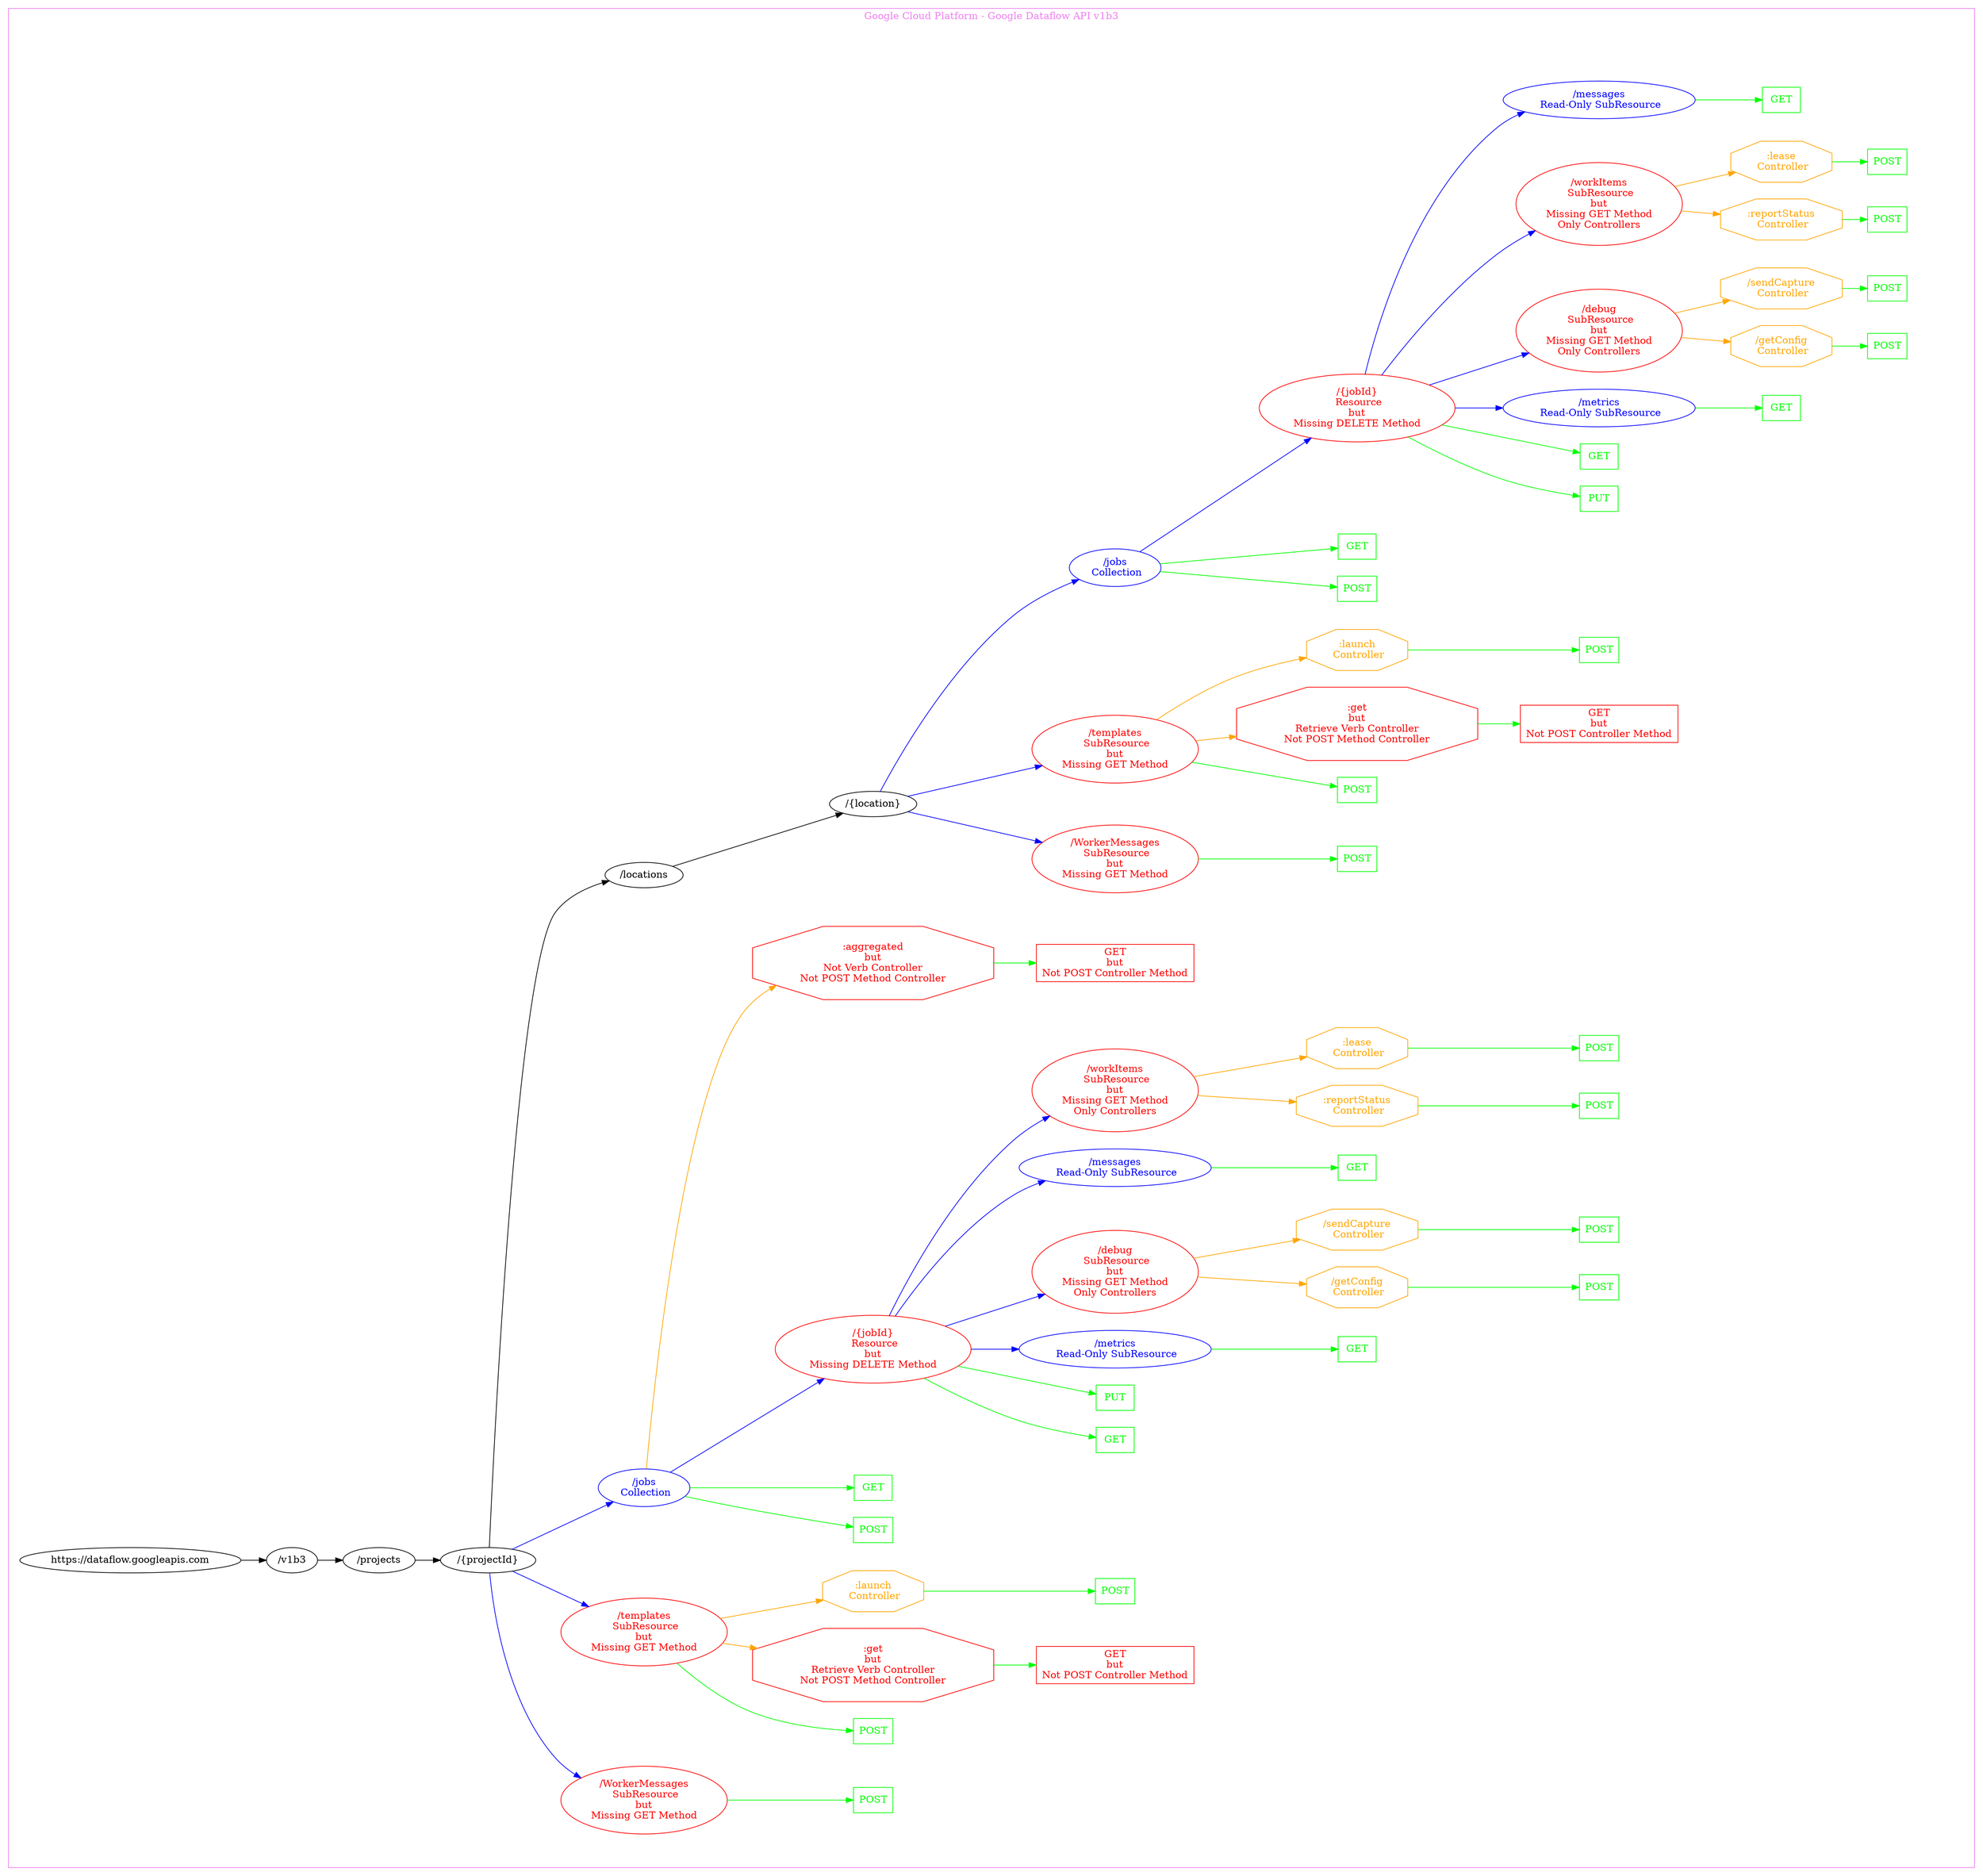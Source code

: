 digraph Cloud_Computing_REST_API {
rankdir="LR";
subgraph cluster_0 {
label="Google Cloud Platform - Google Dataflow API v1b3"
color=violet
fontcolor=violet
subgraph cluster_1 {
label=""
color=white
fontcolor=white
node1 [label="https://dataflow.googleapis.com", shape="ellipse", color="black", fontcolor="black"]
node1 -> node2 [color="black", fontcolor="black"]
subgraph cluster_2 {
label=""
color=white
fontcolor=white
node2 [label="/v1b3", shape="ellipse", color="black", fontcolor="black"]
node2 -> node3 [color="black", fontcolor="black"]
subgraph cluster_3 {
label=""
color=white
fontcolor=white
node3 [label="/projects", shape="ellipse", color="black", fontcolor="black"]
node3 -> node4 [color="black", fontcolor="black"]
subgraph cluster_4 {
label=""
color=white
fontcolor=white
node4 [label="/{projectId}", shape="ellipse", color="black", fontcolor="black"]
node4 -> node5 [color="blue", fontcolor="blue"]
subgraph cluster_5 {
label=""
color=white
fontcolor=white
node5 [label="/WorkerMessages\n SubResource\nbut\nMissing GET Method", shape="ellipse", color="red", fontcolor="red"]
node5 -> node6 [color="green", fontcolor="green"]
subgraph cluster_6 {
label=""
color=white
fontcolor=white
node6 [label="POST", shape="box", color="green", fontcolor="green"]
}
}
node4 -> node7 [color="blue", fontcolor="blue"]
subgraph cluster_7 {
label=""
color=white
fontcolor=white
node7 [label="/templates\n SubResource\nbut\nMissing GET Method", shape="ellipse", color="red", fontcolor="red"]
node7 -> node8 [color="green", fontcolor="green"]
subgraph cluster_8 {
label=""
color=white
fontcolor=white
node8 [label="POST", shape="box", color="green", fontcolor="green"]
}
node7 -> node9 [color="orange", fontcolor="orange"]
subgraph cluster_9 {
label=""
color=white
fontcolor=white
node9 [label=":get\nbut\nRetrieve Verb Controller\nNot POST Method Controller", shape="octagon", color="red", fontcolor="red"]
node9 -> node10 [color="green", fontcolor="green"]
subgraph cluster_10 {
label=""
color=white
fontcolor=white
node10 [label="GET\nbut\nNot POST Controller Method", shape="box", color="red", fontcolor="red"]
}
}
node7 -> node11 [color="orange", fontcolor="orange"]
subgraph cluster_11 {
label=""
color=white
fontcolor=white
node11 [label=":launch\n Controller", shape="octagon", color="orange", fontcolor="orange"]
node11 -> node12 [color="green", fontcolor="green"]
subgraph cluster_12 {
label=""
color=white
fontcolor=white
node12 [label="POST", shape="box", color="green", fontcolor="green"]
}
}
}
node4 -> node13 [color="blue", fontcolor="blue"]
subgraph cluster_13 {
label=""
color=white
fontcolor=white
node13 [label="/jobs\n Collection", shape="ellipse", color="blue", fontcolor="blue"]
node13 -> node14 [color="green", fontcolor="green"]
subgraph cluster_14 {
label=""
color=white
fontcolor=white
node14 [label="POST", shape="box", color="green", fontcolor="green"]
}
node13 -> node15 [color="green", fontcolor="green"]
subgraph cluster_15 {
label=""
color=white
fontcolor=white
node15 [label="GET", shape="box", color="green", fontcolor="green"]
}
node13 -> node16 [color="blue", fontcolor="blue"]
subgraph cluster_16 {
label=""
color=white
fontcolor=white
node16 [label="/{jobId}\n Resource\nbut\nMissing DELETE Method", shape="ellipse", color="red", fontcolor="red"]
node16 -> node17 [color="green", fontcolor="green"]
subgraph cluster_17 {
label=""
color=white
fontcolor=white
node17 [label="GET", shape="box", color="green", fontcolor="green"]
}
node16 -> node18 [color="green", fontcolor="green"]
subgraph cluster_18 {
label=""
color=white
fontcolor=white
node18 [label="PUT", shape="box", color="green", fontcolor="green"]
}
node16 -> node19 [color="blue", fontcolor="blue"]
subgraph cluster_19 {
label=""
color=white
fontcolor=white
node19 [label="/metrics\n Read-Only SubResource", shape="ellipse", color="blue", fontcolor="blue"]
node19 -> node20 [color="green", fontcolor="green"]
subgraph cluster_20 {
label=""
color=white
fontcolor=white
node20 [label="GET", shape="box", color="green", fontcolor="green"]
}
}
node16 -> node21 [color="blue", fontcolor="blue"]
subgraph cluster_21 {
label=""
color=white
fontcolor=white
node21 [label="/debug\n SubResource\nbut\nMissing GET Method\nOnly Controllers", shape="ellipse", color="red", fontcolor="red"]
node21 -> node22 [color="orange", fontcolor="orange"]
subgraph cluster_22 {
label=""
color=white
fontcolor=white
node22 [label="/getConfig\n Controller", shape="octagon", color="orange", fontcolor="orange"]
node22 -> node23 [color="green", fontcolor="green"]
subgraph cluster_23 {
label=""
color=white
fontcolor=white
node23 [label="POST", shape="box", color="green", fontcolor="green"]
}
}
node21 -> node24 [color="orange", fontcolor="orange"]
subgraph cluster_24 {
label=""
color=white
fontcolor=white
node24 [label="/sendCapture\n Controller", shape="octagon", color="orange", fontcolor="orange"]
node24 -> node25 [color="green", fontcolor="green"]
subgraph cluster_25 {
label=""
color=white
fontcolor=white
node25 [label="POST", shape="box", color="green", fontcolor="green"]
}
}
}
node16 -> node26 [color="blue", fontcolor="blue"]
subgraph cluster_26 {
label=""
color=white
fontcolor=white
node26 [label="/messages\n Read-Only SubResource", shape="ellipse", color="blue", fontcolor="blue"]
node26 -> node27 [color="green", fontcolor="green"]
subgraph cluster_27 {
label=""
color=white
fontcolor=white
node27 [label="GET", shape="box", color="green", fontcolor="green"]
}
}
node16 -> node28 [color="blue", fontcolor="blue"]
subgraph cluster_28 {
label=""
color=white
fontcolor=white
node28 [label="/workItems\n SubResource\nbut\nMissing GET Method\nOnly Controllers", shape="ellipse", color="red", fontcolor="red"]
node28 -> node29 [color="orange", fontcolor="orange"]
subgraph cluster_29 {
label=""
color=white
fontcolor=white
node29 [label=":reportStatus\n Controller", shape="octagon", color="orange", fontcolor="orange"]
node29 -> node30 [color="green", fontcolor="green"]
subgraph cluster_30 {
label=""
color=white
fontcolor=white
node30 [label="POST", shape="box", color="green", fontcolor="green"]
}
}
node28 -> node31 [color="orange", fontcolor="orange"]
subgraph cluster_31 {
label=""
color=white
fontcolor=white
node31 [label=":lease\n Controller", shape="octagon", color="orange", fontcolor="orange"]
node31 -> node32 [color="green", fontcolor="green"]
subgraph cluster_32 {
label=""
color=white
fontcolor=white
node32 [label="POST", shape="box", color="green", fontcolor="green"]
}
}
}
}
node13 -> node33 [color="orange", fontcolor="orange"]
subgraph cluster_33 {
label=""
color=white
fontcolor=white
node33 [label=":aggregated\nbut\nNot Verb Controller\nNot POST Method Controller", shape="octagon", color="red", fontcolor="red"]
node33 -> node34 [color="green", fontcolor="green"]
subgraph cluster_34 {
label=""
color=white
fontcolor=white
node34 [label="GET\nbut\nNot POST Controller Method", shape="box", color="red", fontcolor="red"]
}
}
}
node4 -> node35 [color="black", fontcolor="black"]
subgraph cluster_35 {
label=""
color=white
fontcolor=white
node35 [label="/locations", shape="ellipse", color="black", fontcolor="black"]
node35 -> node36 [color="black", fontcolor="black"]
subgraph cluster_36 {
label=""
color=white
fontcolor=white
node36 [label="/{location}", shape="ellipse", color="black", fontcolor="black"]
node36 -> node37 [color="blue", fontcolor="blue"]
subgraph cluster_37 {
label=""
color=white
fontcolor=white
node37 [label="/WorkerMessages\n SubResource\nbut\nMissing GET Method", shape="ellipse", color="red", fontcolor="red"]
node37 -> node38 [color="green", fontcolor="green"]
subgraph cluster_38 {
label=""
color=white
fontcolor=white
node38 [label="POST", shape="box", color="green", fontcolor="green"]
}
}
node36 -> node39 [color="blue", fontcolor="blue"]
subgraph cluster_39 {
label=""
color=white
fontcolor=white
node39 [label="/templates\n SubResource\nbut\nMissing GET Method", shape="ellipse", color="red", fontcolor="red"]
node39 -> node40 [color="green", fontcolor="green"]
subgraph cluster_40 {
label=""
color=white
fontcolor=white
node40 [label="POST", shape="box", color="green", fontcolor="green"]
}
node39 -> node41 [color="orange", fontcolor="orange"]
subgraph cluster_41 {
label=""
color=white
fontcolor=white
node41 [label=":get\nbut\nRetrieve Verb Controller\nNot POST Method Controller", shape="octagon", color="red", fontcolor="red"]
node41 -> node42 [color="green", fontcolor="green"]
subgraph cluster_42 {
label=""
color=white
fontcolor=white
node42 [label="GET\nbut\nNot POST Controller Method", shape="box", color="red", fontcolor="red"]
}
}
node39 -> node43 [color="orange", fontcolor="orange"]
subgraph cluster_43 {
label=""
color=white
fontcolor=white
node43 [label=":launch\n Controller", shape="octagon", color="orange", fontcolor="orange"]
node43 -> node44 [color="green", fontcolor="green"]
subgraph cluster_44 {
label=""
color=white
fontcolor=white
node44 [label="POST", shape="box", color="green", fontcolor="green"]
}
}
}
node36 -> node45 [color="blue", fontcolor="blue"]
subgraph cluster_45 {
label=""
color=white
fontcolor=white
node45 [label="/jobs\n Collection", shape="ellipse", color="blue", fontcolor="blue"]
node45 -> node46 [color="green", fontcolor="green"]
subgraph cluster_46 {
label=""
color=white
fontcolor=white
node46 [label="POST", shape="box", color="green", fontcolor="green"]
}
node45 -> node47 [color="green", fontcolor="green"]
subgraph cluster_47 {
label=""
color=white
fontcolor=white
node47 [label="GET", shape="box", color="green", fontcolor="green"]
}
node45 -> node48 [color="blue", fontcolor="blue"]
subgraph cluster_48 {
label=""
color=white
fontcolor=white
node48 [label="/{jobId}\n Resource\nbut\nMissing DELETE Method", shape="ellipse", color="red", fontcolor="red"]
node48 -> node49 [color="green", fontcolor="green"]
subgraph cluster_49 {
label=""
color=white
fontcolor=white
node49 [label="PUT", shape="box", color="green", fontcolor="green"]
}
node48 -> node50 [color="green", fontcolor="green"]
subgraph cluster_50 {
label=""
color=white
fontcolor=white
node50 [label="GET", shape="box", color="green", fontcolor="green"]
}
node48 -> node51 [color="blue", fontcolor="blue"]
subgraph cluster_51 {
label=""
color=white
fontcolor=white
node51 [label="/metrics\n Read-Only SubResource", shape="ellipse", color="blue", fontcolor="blue"]
node51 -> node52 [color="green", fontcolor="green"]
subgraph cluster_52 {
label=""
color=white
fontcolor=white
node52 [label="GET", shape="box", color="green", fontcolor="green"]
}
}
node48 -> node53 [color="blue", fontcolor="blue"]
subgraph cluster_53 {
label=""
color=white
fontcolor=white
node53 [label="/debug\n SubResource\nbut\nMissing GET Method\nOnly Controllers", shape="ellipse", color="red", fontcolor="red"]
node53 -> node54 [color="orange", fontcolor="orange"]
subgraph cluster_54 {
label=""
color=white
fontcolor=white
node54 [label="/getConfig\n Controller", shape="octagon", color="orange", fontcolor="orange"]
node54 -> node55 [color="green", fontcolor="green"]
subgraph cluster_55 {
label=""
color=white
fontcolor=white
node55 [label="POST", shape="box", color="green", fontcolor="green"]
}
}
node53 -> node56 [color="orange", fontcolor="orange"]
subgraph cluster_56 {
label=""
color=white
fontcolor=white
node56 [label="/sendCapture\n Controller", shape="octagon", color="orange", fontcolor="orange"]
node56 -> node57 [color="green", fontcolor="green"]
subgraph cluster_57 {
label=""
color=white
fontcolor=white
node57 [label="POST", shape="box", color="green", fontcolor="green"]
}
}
}
node48 -> node58 [color="blue", fontcolor="blue"]
subgraph cluster_58 {
label=""
color=white
fontcolor=white
node58 [label="/workItems\n SubResource\nbut\nMissing GET Method\nOnly Controllers", shape="ellipse", color="red", fontcolor="red"]
node58 -> node59 [color="orange", fontcolor="orange"]
subgraph cluster_59 {
label=""
color=white
fontcolor=white
node59 [label=":reportStatus\n Controller", shape="octagon", color="orange", fontcolor="orange"]
node59 -> node60 [color="green", fontcolor="green"]
subgraph cluster_60 {
label=""
color=white
fontcolor=white
node60 [label="POST", shape="box", color="green", fontcolor="green"]
}
}
node58 -> node61 [color="orange", fontcolor="orange"]
subgraph cluster_61 {
label=""
color=white
fontcolor=white
node61 [label=":lease\n Controller", shape="octagon", color="orange", fontcolor="orange"]
node61 -> node62 [color="green", fontcolor="green"]
subgraph cluster_62 {
label=""
color=white
fontcolor=white
node62 [label="POST", shape="box", color="green", fontcolor="green"]
}
}
}
node48 -> node63 [color="blue", fontcolor="blue"]
subgraph cluster_63 {
label=""
color=white
fontcolor=white
node63 [label="/messages\n Read-Only SubResource", shape="ellipse", color="blue", fontcolor="blue"]
node63 -> node64 [color="green", fontcolor="green"]
subgraph cluster_64 {
label=""
color=white
fontcolor=white
node64 [label="GET", shape="box", color="green", fontcolor="green"]
}
}
}
}
}
}
}
}
}
}
}
}
